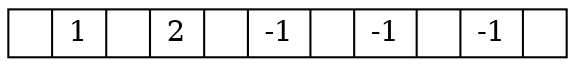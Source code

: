 digraph g {
splines = false;
node [shape = record,height=.1]; 
node0[label = "<f01> | <f1>1| <f12> |<f2>2| <f23> |<f3>-1| <f34> |<f4>-1| <f45> |<f5>-1| <f50>"]; 
}